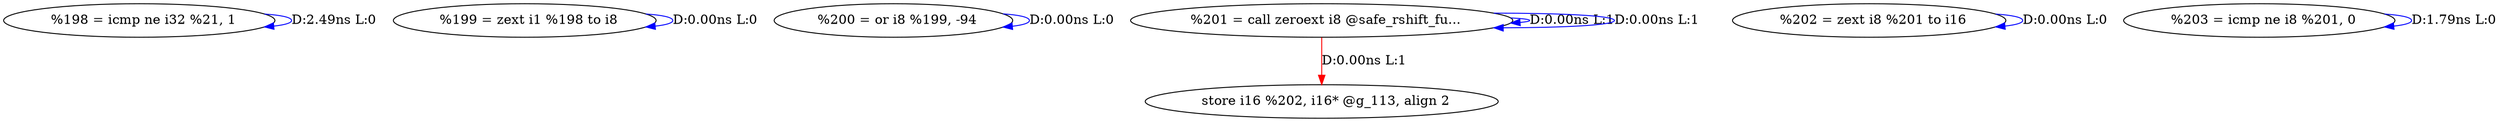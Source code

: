 digraph {
Node0x40ba4a0[label="  %198 = icmp ne i32 %21, 1"];
Node0x40ba4a0 -> Node0x40ba4a0[label="D:2.49ns L:0",color=blue];
Node0x40ba580[label="  %199 = zext i1 %198 to i8"];
Node0x40ba580 -> Node0x40ba580[label="D:0.00ns L:0",color=blue];
Node0x40ba660[label="  %200 = or i8 %199, -94"];
Node0x40ba660 -> Node0x40ba660[label="D:0.00ns L:0",color=blue];
Node0x40ba740[label="  %201 = call zeroext i8 @safe_rshift_fu..."];
Node0x40ba740 -> Node0x40ba740[label="D:0.00ns L:1",color=blue];
Node0x40ba740 -> Node0x40ba740[label="D:0.00ns L:1",color=blue];
Node0x40ba900[label="  store i16 %202, i16* @g_113, align 2"];
Node0x40ba740 -> Node0x40ba900[label="D:0.00ns L:1",color=red];
Node0x40ba820[label="  %202 = zext i8 %201 to i16"];
Node0x40ba820 -> Node0x40ba820[label="D:0.00ns L:0",color=blue];
Node0x40ba9e0[label="  %203 = icmp ne i8 %201, 0"];
Node0x40ba9e0 -> Node0x40ba9e0[label="D:1.79ns L:0",color=blue];
}

